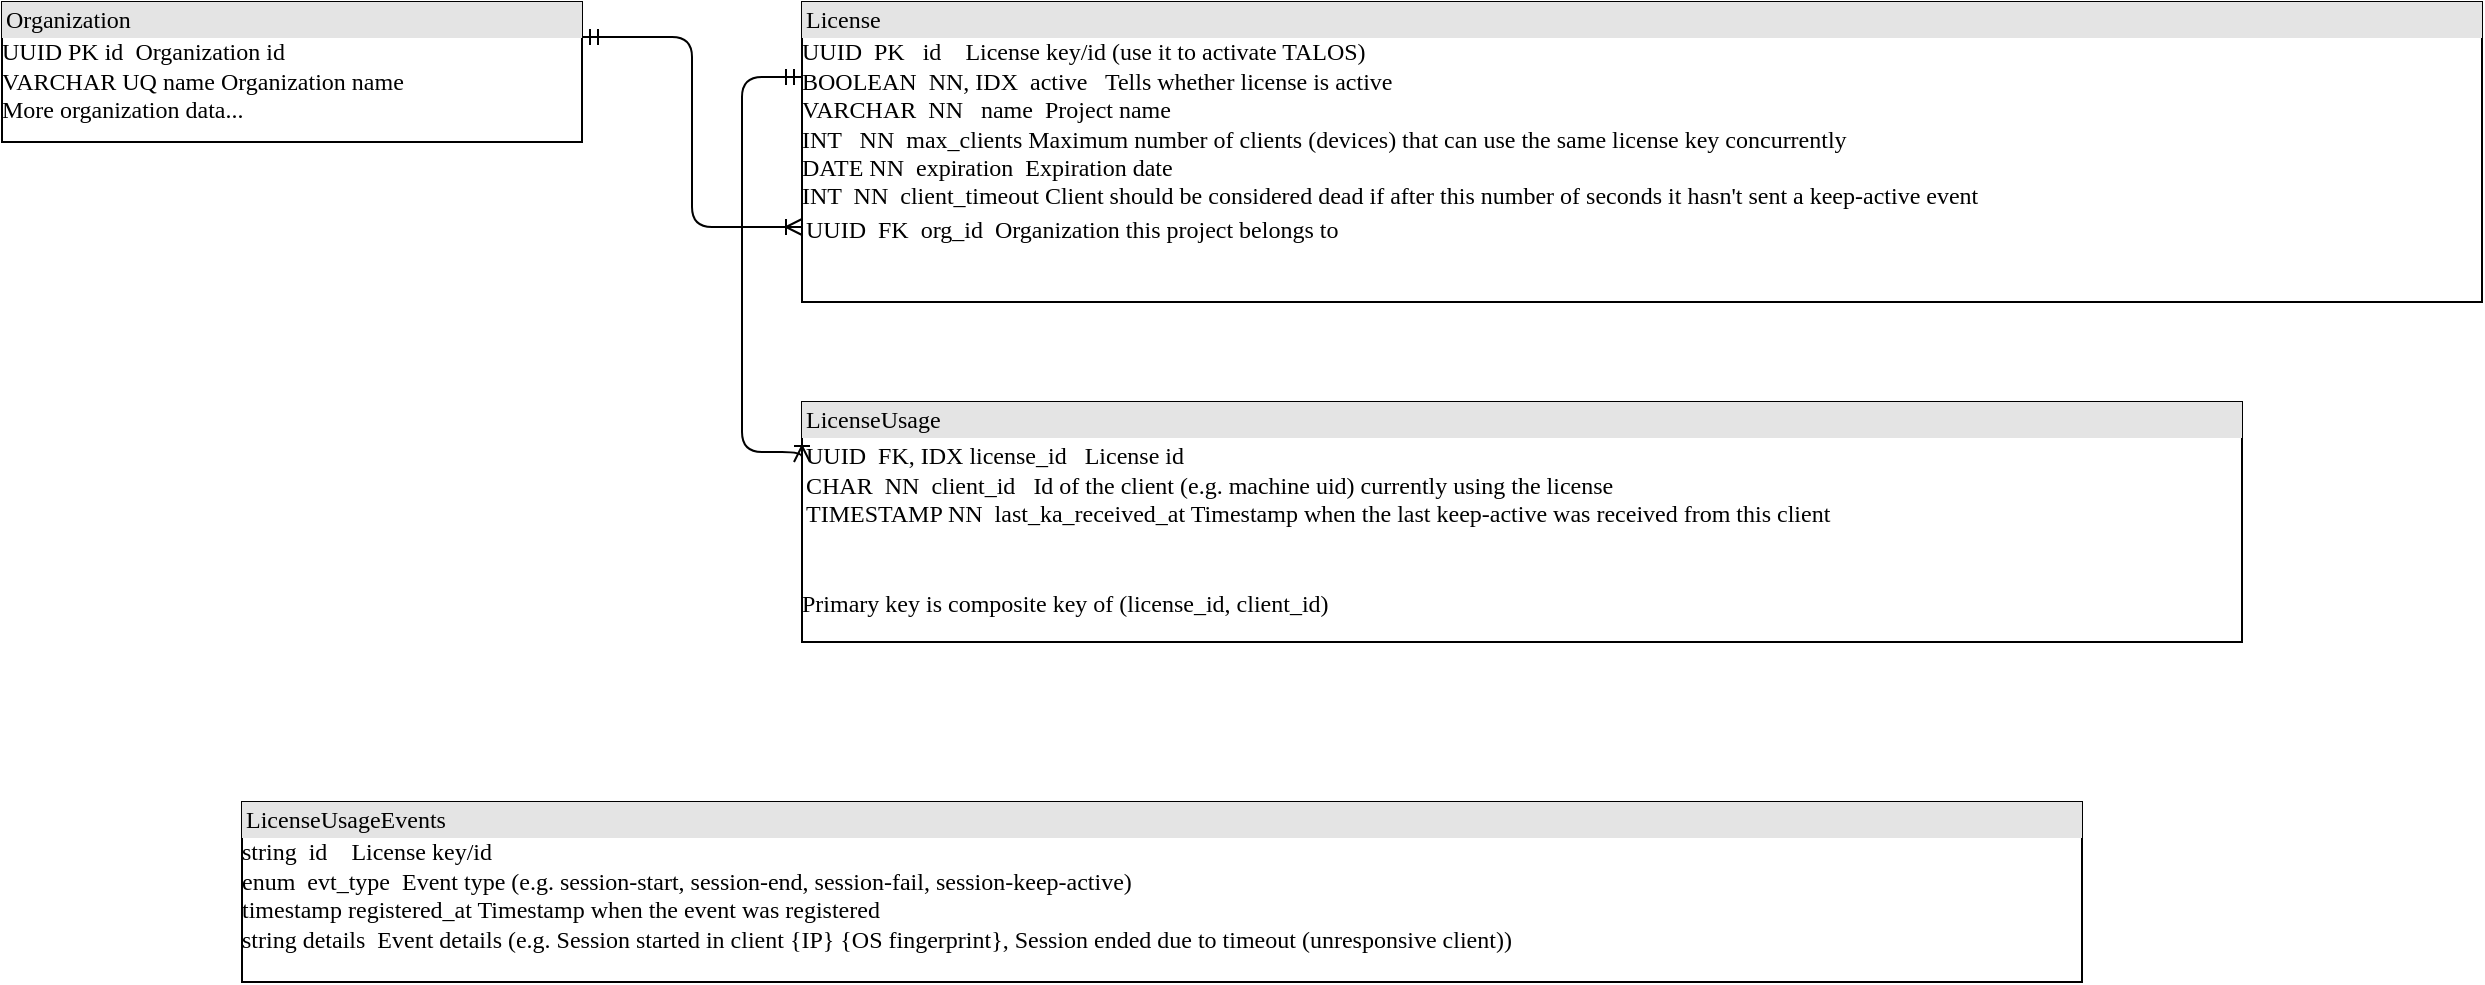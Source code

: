 <mxfile version="21.1.9" type="device">
  <diagram name="Page-1" id="2ca16b54-16f6-2749-3443-fa8db7711227">
    <mxGraphModel dx="993" dy="619" grid="1" gridSize="10" guides="1" tooltips="1" connect="1" arrows="1" fold="1" page="1" pageScale="1" pageWidth="1100" pageHeight="850" background="none" math="0" shadow="0">
      <root>
        <mxCell id="0" />
        <mxCell id="1" parent="0" />
        <mxCell id="2ed32ef02a7f4228-1" value="&lt;div style=&quot;box-sizing:border-box;width:100%;background:#e4e4e4;padding:2px;&quot;&gt;License&lt;/div&gt;UUID&lt;span style=&quot;&quot;&gt;	&lt;span style=&quot;white-space: pre;&quot;&gt;	&lt;/span&gt;&lt;/span&gt;PK&lt;span style=&quot;&quot;&gt;	&lt;span style=&quot;white-space: pre;&quot;&gt;	&lt;/span&gt;&lt;span style=&quot;white-space: pre;&quot;&gt;	&lt;/span&gt;id&lt;/span&gt;&lt;span style=&quot;&quot;&gt;&amp;nbsp;&lt;span style=&quot;white-space: pre;&quot;&gt;	&lt;/span&gt;&lt;span style=&quot;white-space: pre;&quot;&gt;	&lt;/span&gt;&lt;span style=&quot;white-space: pre;&quot;&gt;	&lt;/span&gt;&lt;/span&gt;License key/id (use it to activate TALOS)&lt;br&gt;BOOLEAN&lt;span style=&quot;&quot;&gt;	&lt;span style=&quot;white-space: pre;&quot;&gt;	&lt;/span&gt;&lt;/span&gt;NN, IDX&lt;span style=&quot;&quot;&gt;	&lt;span style=&quot;white-space: pre;&quot;&gt;	&lt;/span&gt;&lt;/span&gt;active&lt;span style=&quot;&quot;&gt;	&lt;span style=&quot;white-space: pre;&quot;&gt;	&lt;/span&gt;&lt;span style=&quot;white-space: pre;&quot;&gt;	&lt;/span&gt;&lt;/span&gt;Tells whether license is active&lt;br&gt;VARCHAR&lt;span style=&quot;&quot;&gt;	&lt;span style=&quot;white-space: pre;&quot;&gt;	&lt;/span&gt;N&lt;/span&gt;N&lt;span style=&quot;&quot;&gt;	&lt;span style=&quot;white-space: pre;&quot;&gt;	&lt;/span&gt;&lt;span style=&quot;white-space: pre;&quot;&gt;	&lt;/span&gt;&lt;/span&gt;name&lt;span style=&quot;white-space: pre;&quot;&gt;	&lt;/span&gt;&lt;span style=&quot;white-space: pre;&quot;&gt;	&lt;/span&gt;Project name&lt;br&gt;INT&lt;span style=&quot;&quot;&gt;	&lt;span style=&quot;white-space: pre;&quot;&gt;	&lt;/span&gt;&lt;span style=&quot;white-space: pre;&quot;&gt;	&lt;/span&gt;&lt;/span&gt;&lt;span style=&quot;&quot;&gt;N&lt;/span&gt;N&lt;span style=&quot;white-space: pre;&quot;&gt;	&lt;/span&gt;&lt;span style=&quot;white-space: pre;&quot;&gt;	&lt;/span&gt;max_clients&lt;span style=&quot;white-space: pre;&quot;&gt;	&lt;/span&gt;Maximum number of clients (devices) that can use the same license key concurrently&lt;br&gt;DATE&lt;span style=&quot;white-space: pre;&quot;&gt;	&lt;/span&gt;&lt;span style=&quot;&quot;&gt;N&lt;/span&gt;N&lt;span style=&quot;white-space: pre;&quot;&gt;	&lt;/span&gt;&lt;span style=&quot;white-space: pre;&quot;&gt;	&lt;/span&gt;expiration&lt;span style=&quot;white-space: pre;&quot;&gt;	&lt;/span&gt;&lt;span style=&quot;white-space: pre;&quot;&gt;	&lt;/span&gt;Expiration date&lt;br&gt;INT&lt;span style=&quot;white-space: pre;&quot;&gt;	&lt;/span&gt;&lt;span style=&quot;white-space: pre;&quot;&gt;	&lt;/span&gt;NN&lt;span style=&quot;white-space: pre;&quot;&gt;	&lt;/span&gt;&lt;span style=&quot;white-space: pre;&quot;&gt;	&lt;/span&gt;client_timeout&lt;span style=&quot;white-space: pre;&quot;&gt;	&lt;/span&gt;Client should be considered dead if after this number of seconds it hasn&#39;t sent a keep-active event&lt;br&gt;&lt;table style=&quot;width:100%;font-size:1em;&quot; cellpadding=&quot;2&quot; cellspacing=&quot;0&quot;&gt;&lt;tbody&gt;&lt;tr&gt;&lt;td&gt;UUID&lt;span style=&quot;&quot;&gt;	&lt;span style=&quot;white-space: pre;&quot;&gt;	&lt;/span&gt;&lt;/span&gt;FK&lt;span style=&quot;white-space: pre;&quot;&gt;	&lt;/span&gt;&lt;span style=&quot;white-space: pre;&quot;&gt;	&lt;/span&gt;org_id&lt;span style=&quot;white-space: pre;&quot;&gt;	&lt;/span&gt;&lt;span style=&quot;white-space: pre;&quot;&gt;	&lt;/span&gt;Organization this project belongs to&lt;br&gt;&lt;/td&gt;&lt;td&gt;&lt;/td&gt;&lt;/tr&gt;&lt;/tbody&gt;&lt;/table&gt;" style="verticalAlign=top;align=left;overflow=fill;html=1;rounded=0;shadow=0;comic=0;labelBackgroundColor=none;strokeWidth=1;fontFamily=Verdana;fontSize=12" parent="1" vertex="1">
          <mxGeometry x="440" y="120" width="840" height="150" as="geometry" />
        </mxCell>
        <mxCell id="2ed32ef02a7f4228-4" value="&lt;div style=&quot;box-sizing: border-box ; width: 100% ; background: #e4e4e4 ; padding: 2px&quot;&gt;LicenseUsage&lt;/div&gt;&lt;table style=&quot;width: 100% ; font-size: 1em&quot; cellpadding=&quot;2&quot; cellspacing=&quot;0&quot;&gt;&lt;tbody&gt;&lt;tr&gt;&lt;td&gt;UUID&lt;span style=&quot;white-space: pre;&quot;&gt;	&lt;span style=&quot;white-space: pre;&quot;&gt;	&lt;/span&gt;F&lt;/span&gt;K, IDX&lt;span style=&quot;white-space: pre;&quot;&gt;	&lt;/span&gt;license_id&lt;span style=&quot;white-space: pre;&quot;&gt;	&lt;span style=&quot;white-space: pre;&quot;&gt;	&lt;span style=&quot;white-space: pre;&quot;&gt;	&lt;/span&gt;&lt;/span&gt;&lt;/span&gt;License id&lt;br&gt;CHAR&lt;span style=&quot;white-space: pre;&quot;&gt;	&lt;span style=&quot;white-space: pre;&quot;&gt;	&lt;/span&gt;&lt;/span&gt;NN&lt;span style=&quot;white-space: pre;&quot;&gt;	&lt;/span&gt;&lt;span style=&quot;white-space: pre;&quot;&gt;	&lt;/span&gt;client_id&lt;span style=&quot;white-space: pre;&quot;&gt;	&lt;/span&gt;&lt;span style=&quot;white-space: pre;&quot;&gt;	&lt;span style=&quot;white-space: pre;&quot;&gt;	&lt;/span&gt;&lt;/span&gt;Id of the client (e.g. machine uid) currently using the license&lt;br&gt;TIMESTAMP&lt;span style=&quot;white-space: pre;&quot;&gt;	N&lt;/span&gt;N&lt;span style=&quot;white-space: pre;&quot;&gt;	&lt;span style=&quot;white-space: pre;&quot;&gt;	&lt;/span&gt;l&lt;/span&gt;ast_ka_received_at&lt;span style=&quot;white-space: pre;&quot;&gt;	&lt;/span&gt;Timestamp when the last keep-active was received from this client&lt;br&gt;&lt;/td&gt;&lt;td&gt;&lt;/td&gt;&lt;/tr&gt;&lt;/tbody&gt;&lt;/table&gt;&lt;br&gt;&lt;br&gt;Primary key is composite key of (license_id, client_id)" style="verticalAlign=top;align=left;overflow=fill;html=1;rounded=0;shadow=0;comic=0;labelBackgroundColor=none;strokeWidth=1;fontFamily=Verdana;fontSize=12" parent="1" vertex="1">
          <mxGeometry x="440" y="320" width="720" height="120" as="geometry" />
        </mxCell>
        <mxCell id="2ed32ef02a7f4228-5" value="&lt;div style=&quot;box-sizing:border-box;width:100%;background:#e4e4e4;padding:2px;&quot;&gt;Organization&lt;/div&gt;UUID&lt;span style=&quot;white-space: pre;&quot;&gt;	&lt;/span&gt;PK&lt;span style=&quot;white-space: pre;&quot;&gt;	&lt;/span&gt;id&lt;span style=&quot;white-space: pre;&quot;&gt;	&lt;span style=&quot;white-space: pre;&quot;&gt;	&lt;/span&gt;&lt;/span&gt;Organization id&lt;br&gt;VARCHAR&lt;span style=&quot;white-space: pre;&quot;&gt;	&lt;/span&gt;UQ&lt;span style=&quot;white-space: pre;&quot;&gt;	&lt;/span&gt;name&lt;span style=&quot;white-space: pre;&quot;&gt;	&lt;/span&gt;Organization name&lt;br&gt;More organization data..." style="verticalAlign=top;align=left;overflow=fill;html=1;rounded=0;shadow=0;comic=0;labelBackgroundColor=none;strokeWidth=1;fontFamily=Verdana;fontSize=12" parent="1" vertex="1">
          <mxGeometry x="40" y="120" width="290" height="70" as="geometry" />
        </mxCell>
        <mxCell id="2ed32ef02a7f4228-13" value="" style="edgeStyle=orthogonalEdgeStyle;html=1;endArrow=ERoneToMany;startArrow=ERmandOne;labelBackgroundColor=none;fontFamily=Verdana;fontSize=12;align=left;exitX=1;exitY=0.25;exitDx=0;exitDy=0;entryX=0;entryY=0.75;entryDx=0;entryDy=0;" parent="1" source="2ed32ef02a7f4228-5" target="2ed32ef02a7f4228-1" edge="1">
          <mxGeometry width="100" height="100" relative="1" as="geometry">
            <mxPoint x="350" y="370" as="sourcePoint" />
            <mxPoint x="520" y="250" as="targetPoint" />
          </mxGeometry>
        </mxCell>
        <mxCell id="Koar98ZkjM8Kk3_a3Xn7-2" value="&lt;div style=&quot;box-sizing:border-box;width:100%;background:#e4e4e4;padding:2px;&quot;&gt;LicenseUsageEvents&lt;/div&gt;&lt;span style=&quot;&quot;&gt;string&amp;nbsp;&lt;span style=&quot;white-space: pre;&quot;&gt;	&lt;/span&gt;&lt;/span&gt;&lt;span style=&quot;&quot;&gt;id&lt;/span&gt;&lt;span style=&quot;&quot;&gt;&amp;nbsp;&lt;span style=&quot;white-space: pre;&quot;&gt;	&lt;/span&gt;&lt;span style=&quot;white-space: pre;&quot;&gt;	&lt;/span&gt;&lt;span style=&quot;white-space: pre;&quot;&gt;	&lt;/span&gt;&lt;/span&gt;License key/id&lt;br&gt;&lt;span style=&quot;&quot;&gt;enum&amp;nbsp;&lt;span style=&quot;white-space: pre;&quot;&gt;	&lt;/span&gt;evt_type&lt;/span&gt;&lt;span style=&quot;white-space: pre;&quot;&gt;	&lt;/span&gt;&lt;span style=&quot;white-space: pre;&quot;&gt;	&lt;/span&gt;Event type (e.g. session-start, session-end, session-fail, session-keep-active)&lt;br&gt;&lt;span style=&quot;&quot;&gt;timestamp registered_at&lt;/span&gt;&lt;span style=&quot;white-space: pre;&quot;&gt;	&lt;/span&gt;Timestamp when the event was registered&lt;br&gt;string&lt;span style=&quot;white-space: pre;&quot;&gt;	&lt;/span&gt;details&lt;span style=&quot;white-space: pre;&quot;&gt;	&lt;/span&gt;&lt;span style=&quot;white-space: pre;&quot;&gt;	&lt;/span&gt;Event details (e.g. Session started in client {IP} {OS fingerprint}, Session ended due to timeout (unresponsive client))&lt;br&gt;&lt;table style=&quot;width:100%;font-size:1em;&quot; cellpadding=&quot;2&quot; cellspacing=&quot;0&quot;&gt;&lt;tbody&gt;&lt;tr&gt;&lt;td&gt;&lt;br&gt;&lt;/td&gt;&lt;td&gt;&lt;/td&gt;&lt;/tr&gt;&lt;/tbody&gt;&lt;/table&gt;" style="verticalAlign=top;align=left;overflow=fill;html=1;rounded=0;shadow=0;comic=0;labelBackgroundColor=none;strokeWidth=1;fontFamily=Verdana;fontSize=12" vertex="1" parent="1">
          <mxGeometry x="160" y="520" width="920" height="90" as="geometry" />
        </mxCell>
        <mxCell id="Koar98ZkjM8Kk3_a3Xn7-3" value="" style="edgeStyle=orthogonalEdgeStyle;html=1;endArrow=ERoneToMany;startArrow=ERmandOne;labelBackgroundColor=none;fontFamily=Verdana;fontSize=12;align=left;exitX=0;exitY=0.25;exitDx=0;exitDy=0;entryX=0;entryY=0.25;entryDx=0;entryDy=0;" edge="1" parent="1" source="2ed32ef02a7f4228-1" target="2ed32ef02a7f4228-4">
          <mxGeometry width="100" height="100" relative="1" as="geometry">
            <mxPoint x="250" y="300" as="sourcePoint" />
            <mxPoint x="360" y="395" as="targetPoint" />
            <Array as="points">
              <mxPoint x="410" y="158" />
              <mxPoint x="410" y="345" />
            </Array>
          </mxGeometry>
        </mxCell>
      </root>
    </mxGraphModel>
  </diagram>
</mxfile>
